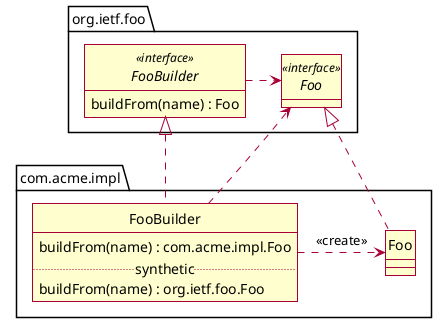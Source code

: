 @startuml

skin rose
skinparam style strictuml
skinparam backgroundColor transparent

hide <<interface>> fields

set separator none

package org.ietf.foo {

    interface ietf_Foo as "Foo" <<interface>>

    interface ietf_FooBuilder as "FooBuilder" <<interface>> {
        buildFrom(name) : Foo
    }
    ietf_FooBuilder .> ietf_Foo

}

package com.acme.impl {

    class acme_Foo as "Foo"
    ietf_Foo <|.. acme_Foo

    class acme_FooBuilder as "FooBuilder" {
        buildFrom(name) : com.acme.impl.Foo
        ..synthetic..
        buildFrom(name) : org.ietf.foo.Foo
    }
    ietf_FooBuilder <|.. acme_FooBuilder
    acme_FooBuilder .> acme_Foo : <<create>>
    acme_FooBuilder .> ietf_Foo

}

@enduml

